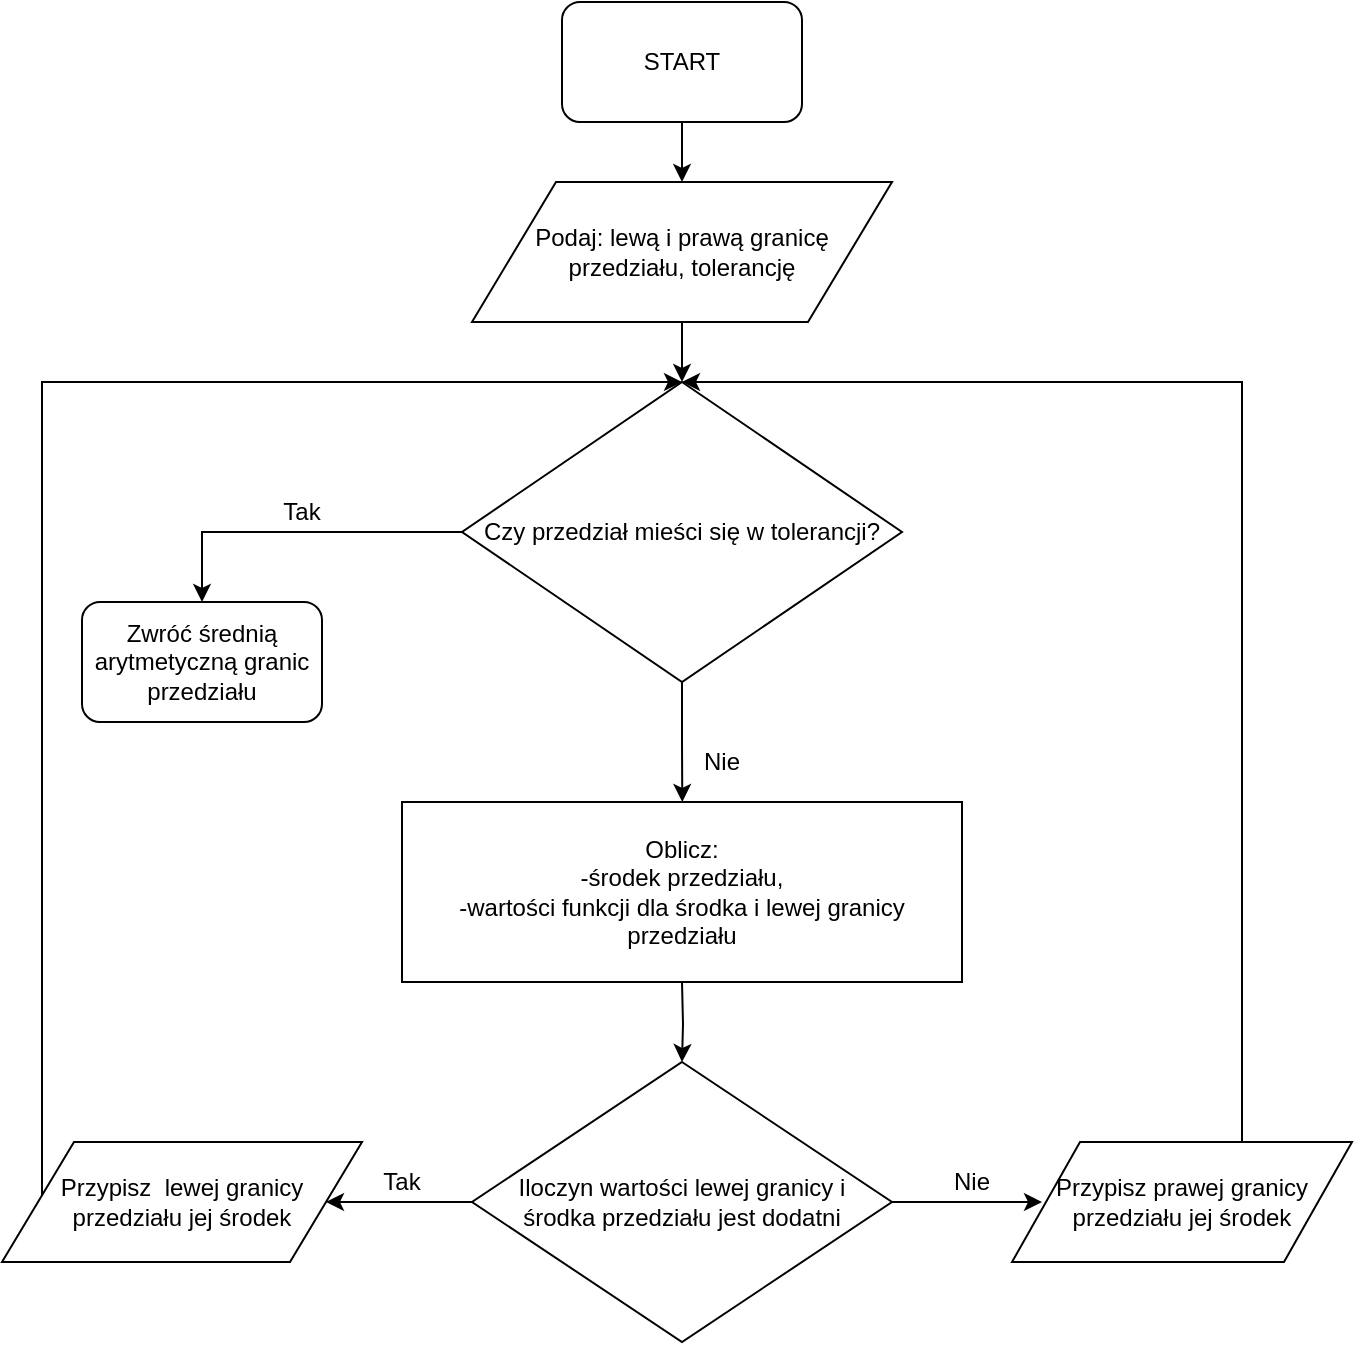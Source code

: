 <mxfile version="12.1.8" type="github" pages="1">
  <diagram id="Ao77W_5g9ASH5Vt94X3N" name="Page-1">
    <mxGraphModel dx="805" dy="1615" grid="1" gridSize="10" guides="1" tooltips="1" connect="1" arrows="1" fold="1" page="1" pageScale="1" pageWidth="827" pageHeight="1169" math="0" shadow="0">
      <root>
        <mxCell id="0"/>
        <mxCell id="1" parent="0"/>
        <mxCell id="HK6PVEIBx9GgS1SCXsR_-8" value="" style="edgeStyle=orthogonalEdgeStyle;rounded=0;orthogonalLoop=1;jettySize=auto;html=1;" parent="1" source="HK6PVEIBx9GgS1SCXsR_-1" edge="1">
          <mxGeometry relative="1" as="geometry">
            <mxPoint x="380.143" y="220" as="targetPoint"/>
          </mxGeometry>
        </mxCell>
        <mxCell id="HK6PVEIBx9GgS1SCXsR_-1" value="Czy przedział mieści się w tolerancji?&lt;br&gt;" style="rhombus;whiteSpace=wrap;html=1;" parent="1" vertex="1">
          <mxGeometry x="270" y="10" width="220" height="150" as="geometry"/>
        </mxCell>
        <object label="" id="HK6PVEIBx9GgS1SCXsR_-4">
          <mxCell style="edgeStyle=orthogonalEdgeStyle;rounded=0;orthogonalLoop=1;jettySize=auto;html=1;exitX=0;exitY=0.5;exitDx=0;exitDy=0;entryX=0.5;entryY=0;entryDx=0;entryDy=0;" parent="1" source="HK6PVEIBx9GgS1SCXsR_-1" target="HK6PVEIBx9GgS1SCXsR_-6" edge="1">
            <mxGeometry relative="1" as="geometry">
              <mxPoint x="140" y="160" as="targetPoint"/>
              <mxPoint x="270" y="85" as="sourcePoint"/>
              <Array as="points">
                <mxPoint x="140" y="85"/>
              </Array>
            </mxGeometry>
          </mxCell>
        </object>
        <mxCell id="HK6PVEIBx9GgS1SCXsR_-5" value="Tak" style="text;html=1;strokeColor=none;fillColor=none;align=center;verticalAlign=middle;whiteSpace=wrap;rounded=0;" parent="1" vertex="1">
          <mxGeometry x="170" y="65" width="40" height="20" as="geometry"/>
        </mxCell>
        <mxCell id="HK6PVEIBx9GgS1SCXsR_-6" value="Zwróć średnią arytmetyczną granic przedziału" style="rounded=1;whiteSpace=wrap;html=1;" parent="1" vertex="1">
          <mxGeometry x="80" y="120" width="120" height="60" as="geometry"/>
        </mxCell>
        <mxCell id="HK6PVEIBx9GgS1SCXsR_-9" value="Nie&lt;br&gt;" style="text;html=1;strokeColor=none;fillColor=none;align=center;verticalAlign=middle;whiteSpace=wrap;rounded=0;" parent="1" vertex="1">
          <mxGeometry x="380" y="190" width="40" height="20" as="geometry"/>
        </mxCell>
        <mxCell id="HK6PVEIBx9GgS1SCXsR_-14" value="" style="edgeStyle=orthogonalEdgeStyle;rounded=0;orthogonalLoop=1;jettySize=auto;html=1;" parent="1" target="HK6PVEIBx9GgS1SCXsR_-13" edge="1">
          <mxGeometry relative="1" as="geometry">
            <mxPoint x="380" y="310" as="sourcePoint"/>
          </mxGeometry>
        </mxCell>
        <mxCell id="HK6PVEIBx9GgS1SCXsR_-16" value="" style="edgeStyle=orthogonalEdgeStyle;rounded=0;orthogonalLoop=1;jettySize=auto;html=1;entryX=1;entryY=0.5;entryDx=0;entryDy=0;" parent="1" source="HK6PVEIBx9GgS1SCXsR_-13" target="HK6PVEIBx9GgS1SCXsR_-24" edge="1">
          <mxGeometry relative="1" as="geometry">
            <mxPoint x="160" y="420" as="targetPoint"/>
          </mxGeometry>
        </mxCell>
        <mxCell id="HK6PVEIBx9GgS1SCXsR_-19" value="" style="edgeStyle=orthogonalEdgeStyle;rounded=0;orthogonalLoop=1;jettySize=auto;html=1;" parent="1" source="HK6PVEIBx9GgS1SCXsR_-13" edge="1">
          <mxGeometry relative="1" as="geometry">
            <mxPoint x="560" y="420" as="targetPoint"/>
          </mxGeometry>
        </mxCell>
        <mxCell id="HK6PVEIBx9GgS1SCXsR_-13" value="Iloczyn wartości lewej granicy i &lt;br&gt;środka przedziału jest dodatni" style="rhombus;whiteSpace=wrap;html=1;" parent="1" vertex="1">
          <mxGeometry x="275" y="350" width="210" height="140" as="geometry"/>
        </mxCell>
        <mxCell id="HK6PVEIBx9GgS1SCXsR_-17" value="Tak" style="text;html=1;strokeColor=none;fillColor=none;align=center;verticalAlign=middle;whiteSpace=wrap;rounded=0;" parent="1" vertex="1">
          <mxGeometry x="220" y="400" width="40" height="20" as="geometry"/>
        </mxCell>
        <mxCell id="HK6PVEIBx9GgS1SCXsR_-20" value="Nie" style="text;html=1;strokeColor=none;fillColor=none;align=center;verticalAlign=middle;whiteSpace=wrap;rounded=0;" parent="1" vertex="1">
          <mxGeometry x="505" y="400" width="40" height="20" as="geometry"/>
        </mxCell>
        <mxCell id="G9w1re2MiL95hEOqO_oX-2" style="edgeStyle=orthogonalEdgeStyle;rounded=0;orthogonalLoop=1;jettySize=auto;html=1;" edge="1" parent="1" source="HK6PVEIBx9GgS1SCXsR_-24">
          <mxGeometry relative="1" as="geometry">
            <mxPoint x="380" y="10" as="targetPoint"/>
            <Array as="points">
              <mxPoint x="60" y="10"/>
            </Array>
          </mxGeometry>
        </mxCell>
        <mxCell id="HK6PVEIBx9GgS1SCXsR_-24" value="Przypisz&amp;nbsp; lewej granicy przedziału jej środek" style="shape=parallelogram;perimeter=parallelogramPerimeter;whiteSpace=wrap;html=1;" parent="1" vertex="1">
          <mxGeometry x="40" y="390" width="180" height="60" as="geometry"/>
        </mxCell>
        <mxCell id="G9w1re2MiL95hEOqO_oX-3" style="edgeStyle=orthogonalEdgeStyle;rounded=0;orthogonalLoop=1;jettySize=auto;html=1;entryX=0.5;entryY=0;entryDx=0;entryDy=0;" edge="1" parent="1" source="HK6PVEIBx9GgS1SCXsR_-25" target="HK6PVEIBx9GgS1SCXsR_-1">
          <mxGeometry relative="1" as="geometry">
            <Array as="points">
              <mxPoint x="660" y="10"/>
            </Array>
          </mxGeometry>
        </mxCell>
        <mxCell id="HK6PVEIBx9GgS1SCXsR_-25" value="&lt;span style=&quot;white-space: normal&quot;&gt;Przypisz prawej granicy przedziału jej środek&lt;/span&gt;" style="shape=parallelogram;perimeter=parallelogramPerimeter;whiteSpace=wrap;html=1;" parent="1" vertex="1">
          <mxGeometry x="545" y="390" width="170" height="60" as="geometry"/>
        </mxCell>
        <mxCell id="2ydYZYX6atiGBfikMkj8-6" style="edgeStyle=orthogonalEdgeStyle;rounded=0;orthogonalLoop=1;jettySize=auto;html=1;entryX=0.5;entryY=0;entryDx=0;entryDy=0;" parent="1" source="2ydYZYX6atiGBfikMkj8-3" target="2ydYZYX6atiGBfikMkj8-4" edge="1">
          <mxGeometry relative="1" as="geometry"/>
        </mxCell>
        <mxCell id="2ydYZYX6atiGBfikMkj8-3" value="START" style="rounded=1;whiteSpace=wrap;html=1;" parent="1" vertex="1">
          <mxGeometry x="320" y="-180" width="120" height="60" as="geometry"/>
        </mxCell>
        <mxCell id="G9w1re2MiL95hEOqO_oX-1" style="edgeStyle=orthogonalEdgeStyle;rounded=0;orthogonalLoop=1;jettySize=auto;html=1;entryX=0.5;entryY=0;entryDx=0;entryDy=0;" edge="1" parent="1" source="2ydYZYX6atiGBfikMkj8-4" target="HK6PVEIBx9GgS1SCXsR_-1">
          <mxGeometry relative="1" as="geometry"/>
        </mxCell>
        <mxCell id="2ydYZYX6atiGBfikMkj8-4" value="Podaj: lewą i prawą granicę przedziału, tolerancję" style="shape=parallelogram;perimeter=parallelogramPerimeter;whiteSpace=wrap;html=1;" parent="1" vertex="1">
          <mxGeometry x="275" y="-90" width="210" height="70" as="geometry"/>
        </mxCell>
        <mxCell id="G9w1re2MiL95hEOqO_oX-5" value="&lt;span style=&quot;white-space: normal&quot;&gt;Oblicz:&lt;/span&gt;&lt;br style=&quot;white-space: normal&quot;&gt;&lt;span style=&quot;white-space: normal&quot;&gt;-środek przedziału,&lt;/span&gt;&lt;br style=&quot;white-space: normal&quot;&gt;&lt;span style=&quot;white-space: normal&quot;&gt;-wartości funkcji dla środka i lewej granicy&lt;/span&gt;&lt;br style=&quot;white-space: normal&quot;&gt;&lt;span style=&quot;white-space: normal&quot;&gt;przedziału&lt;/span&gt;" style="rounded=0;whiteSpace=wrap;html=1;" vertex="1" parent="1">
          <mxGeometry x="240" y="220" width="280" height="90" as="geometry"/>
        </mxCell>
      </root>
    </mxGraphModel>
  </diagram>
</mxfile>
